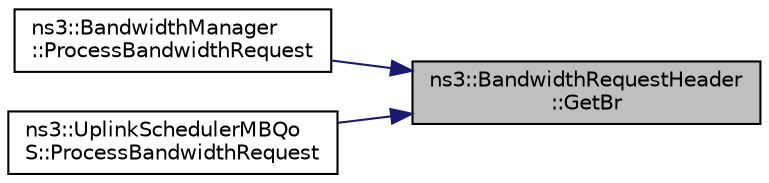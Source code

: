 digraph "ns3::BandwidthRequestHeader::GetBr"
{
 // LATEX_PDF_SIZE
  edge [fontname="Helvetica",fontsize="10",labelfontname="Helvetica",labelfontsize="10"];
  node [fontname="Helvetica",fontsize="10",shape=record];
  rankdir="RL";
  Node1 [label="ns3::BandwidthRequestHeader\l::GetBr",height=0.2,width=0.4,color="black", fillcolor="grey75", style="filled", fontcolor="black",tooltip="Get BR field."];
  Node1 -> Node2 [dir="back",color="midnightblue",fontsize="10",style="solid",fontname="Helvetica"];
  Node2 [label="ns3::BandwidthManager\l::ProcessBandwidthRequest",height=0.2,width=0.4,color="black", fillcolor="white", style="filled",URL="$classns3_1_1_bandwidth_manager.html#aa9e0e7e0c12acb2bac6076dc2520f134",tooltip="Process bandwidth request."];
  Node1 -> Node3 [dir="back",color="midnightblue",fontsize="10",style="solid",fontname="Helvetica"];
  Node3 [label="ns3::UplinkSchedulerMBQo\lS::ProcessBandwidthRequest",height=0.2,width=0.4,color="black", fillcolor="white", style="filled",URL="$classns3_1_1_uplink_scheduler_m_b_qo_s.html#a42c3d42e2972874f56b423b1c32e07b4",tooltip="Process bandwidth request function."];
}
